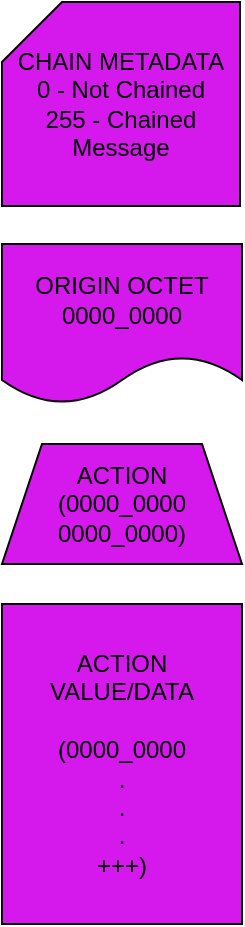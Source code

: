 <mxfile>
    <diagram id="FdnxEspeVBcJSeuowBuW" name="Page-1">
        <mxGraphModel dx="784" dy="499" grid="0" gridSize="10" guides="1" tooltips="1" connect="1" arrows="1" fold="1" page="1" pageScale="1" pageWidth="850" pageHeight="1100" math="0" shadow="0">
            <root>
                <mxCell id="0"/>
                <mxCell id="1" parent="0"/>
                <mxCell id="2" value="ORIGIN OCTET&lt;br&gt;0000_0000" style="shape=document;whiteSpace=wrap;html=1;boundedLbl=1;fillColor=#D519ED;" parent="1" vertex="1">
                    <mxGeometry x="120" y="127" width="120" height="80" as="geometry"/>
                </mxCell>
                <mxCell id="3" value="ACTION&lt;br&gt;(0000_0000&lt;br&gt;0000_0000)" style="shape=trapezoid;perimeter=trapezoidPerimeter;whiteSpace=wrap;html=1;fixedSize=1;fillColor=#D519ED;" parent="1" vertex="1">
                    <mxGeometry x="120" y="227" width="120" height="60" as="geometry"/>
                </mxCell>
                <mxCell id="5" value="ACTION VALUE/DATA&lt;br&gt;&lt;br&gt;(0000_0000&lt;br&gt;.&lt;br&gt;.&lt;br&gt;.&lt;br&gt;+++)" style="rounded=0;whiteSpace=wrap;html=1;fillColor=#D519ED;" parent="1" vertex="1">
                    <mxGeometry x="120" y="307" width="120" height="160" as="geometry"/>
                </mxCell>
                <mxCell id="6" value="CHAIN METADATA&lt;br&gt;0 - Not Chained&lt;br&gt;255 - Chained Message" style="shape=card;whiteSpace=wrap;html=1;fillColor=#D519ED;" vertex="1" parent="1">
                    <mxGeometry x="120" y="6" width="119" height="102" as="geometry"/>
                </mxCell>
            </root>
        </mxGraphModel>
    </diagram>
</mxfile>